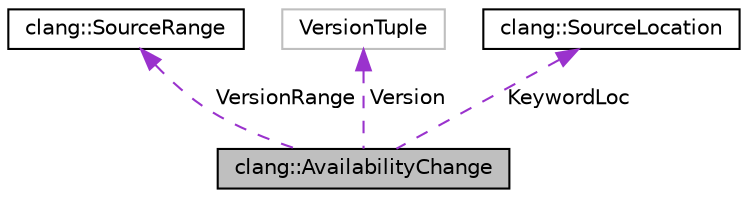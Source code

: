 digraph "clang::AvailabilityChange"
{
 // LATEX_PDF_SIZE
  bgcolor="transparent";
  edge [fontname="Helvetica",fontsize="10",labelfontname="Helvetica",labelfontsize="10"];
  node [fontname="Helvetica",fontsize="10",shape=record];
  Node1 [label="clang::AvailabilityChange",height=0.2,width=0.4,color="black", fillcolor="grey75", style="filled", fontcolor="black",tooltip="Represents information about a change in availability for an entity, which is part of the encoding of..."];
  Node2 -> Node1 [dir="back",color="darkorchid3",fontsize="10",style="dashed",label=" VersionRange" ,fontname="Helvetica"];
  Node2 [label="clang::SourceRange",height=0.2,width=0.4,color="black",URL="$classclang_1_1SourceRange.html",tooltip="A trivial tuple used to represent a source range."];
  Node3 -> Node1 [dir="back",color="darkorchid3",fontsize="10",style="dashed",label=" Version" ,fontname="Helvetica"];
  Node3 [label="VersionTuple",height=0.2,width=0.4,color="grey75",tooltip=" "];
  Node4 -> Node1 [dir="back",color="darkorchid3",fontsize="10",style="dashed",label=" KeywordLoc" ,fontname="Helvetica"];
  Node4 [label="clang::SourceLocation",height=0.2,width=0.4,color="black",URL="$classclang_1_1SourceLocation.html",tooltip="Encodes a location in the source."];
}
